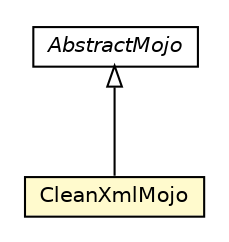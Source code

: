#!/usr/local/bin/dot
#
# Class diagram 
# Generated by UMLGraph version R5_6-24-gf6e263 (http://www.umlgraph.org/)
#

digraph G {
	edge [fontname="Helvetica",fontsize=10,labelfontname="Helvetica",labelfontsize=10];
	node [fontname="Helvetica",fontsize=10,shape=plaintext];
	nodesep=0.25;
	ranksep=0.5;
	// net.trajano.mojo.cleanpom.CleanXmlMojo
	c32 [label=<<table title="net.trajano.mojo.cleanpom.CleanXmlMojo" border="0" cellborder="1" cellspacing="0" cellpadding="2" port="p" bgcolor="lemonChiffon" href="./CleanXmlMojo.html">
		<tr><td><table border="0" cellspacing="0" cellpadding="1">
<tr><td align="center" balign="center"> CleanXmlMojo </td></tr>
		</table></td></tr>
		</table>>, URL="./CleanXmlMojo.html", fontname="Helvetica", fontcolor="black", fontsize=10.0];
	//net.trajano.mojo.cleanpom.CleanXmlMojo extends org.apache.maven.plugin.AbstractMojo
	c37:p -> c32:p [dir=back,arrowtail=empty];
	// org.apache.maven.plugin.AbstractMojo
	c37 [label=<<table title="org.apache.maven.plugin.AbstractMojo" border="0" cellborder="1" cellspacing="0" cellpadding="2" port="p" href="http://java.sun.com/j2se/1.4.2/docs/api/org/apache/maven/plugin/AbstractMojo.html">
		<tr><td><table border="0" cellspacing="0" cellpadding="1">
<tr><td align="center" balign="center"><font face="Helvetica-Oblique"> AbstractMojo </font></td></tr>
		</table></td></tr>
		</table>>, URL="http://java.sun.com/j2se/1.4.2/docs/api/org/apache/maven/plugin/AbstractMojo.html", fontname="Helvetica", fontcolor="black", fontsize=10.0];
}

